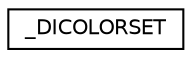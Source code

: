 digraph "Graphical Class Hierarchy"
{
 // LATEX_PDF_SIZE
  edge [fontname="Helvetica",fontsize="10",labelfontname="Helvetica",labelfontsize="10"];
  node [fontname="Helvetica",fontsize="10",shape=record];
  rankdir="LR";
  Node0 [label="_DICOLORSET",height=0.2,width=0.4,color="black", fillcolor="white", style="filled",URL="$struct__DICOLORSET.html",tooltip=" "];
}
